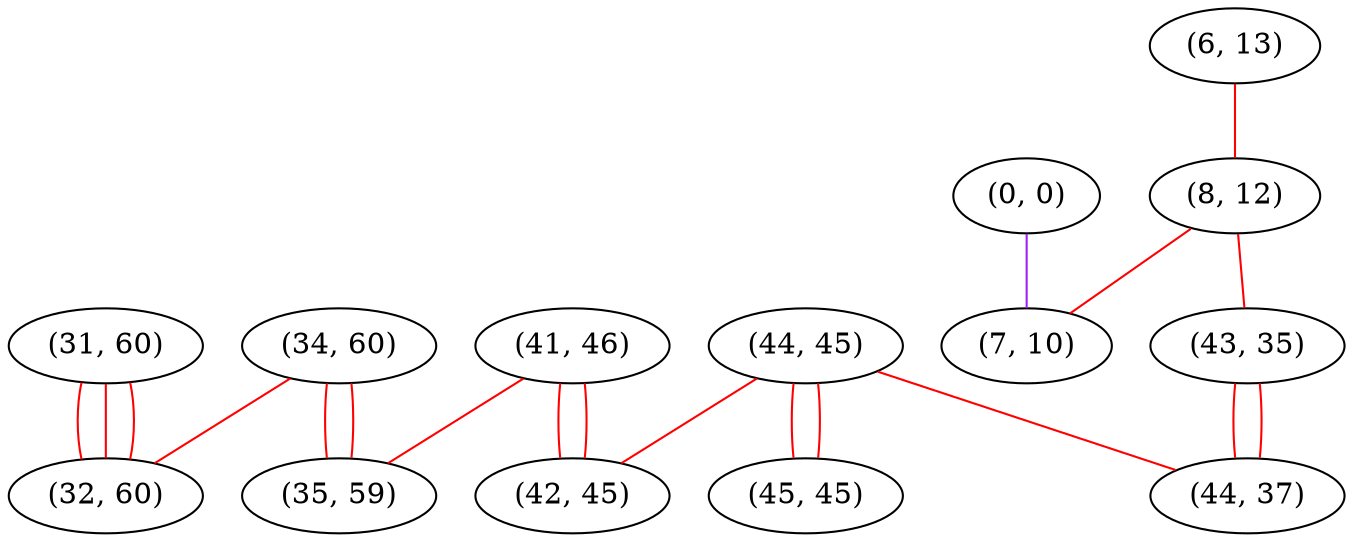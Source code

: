 graph "" {
"(31, 60)";
"(0, 0)";
"(41, 46)";
"(6, 13)";
"(8, 12)";
"(44, 45)";
"(42, 45)";
"(43, 35)";
"(44, 37)";
"(34, 60)";
"(7, 10)";
"(32, 60)";
"(35, 59)";
"(45, 45)";
"(31, 60)" -- "(32, 60)"  [color=red, key=0, weight=1];
"(31, 60)" -- "(32, 60)"  [color=red, key=1, weight=1];
"(31, 60)" -- "(32, 60)"  [color=red, key=2, weight=1];
"(0, 0)" -- "(7, 10)"  [color=purple, key=0, weight=4];
"(41, 46)" -- "(42, 45)"  [color=red, key=0, weight=1];
"(41, 46)" -- "(42, 45)"  [color=red, key=1, weight=1];
"(41, 46)" -- "(35, 59)"  [color=red, key=0, weight=1];
"(6, 13)" -- "(8, 12)"  [color=red, key=0, weight=1];
"(8, 12)" -- "(43, 35)"  [color=red, key=0, weight=1];
"(8, 12)" -- "(7, 10)"  [color=red, key=0, weight=1];
"(44, 45)" -- "(44, 37)"  [color=red, key=0, weight=1];
"(44, 45)" -- "(42, 45)"  [color=red, key=0, weight=1];
"(44, 45)" -- "(45, 45)"  [color=red, key=0, weight=1];
"(44, 45)" -- "(45, 45)"  [color=red, key=1, weight=1];
"(43, 35)" -- "(44, 37)"  [color=red, key=0, weight=1];
"(43, 35)" -- "(44, 37)"  [color=red, key=1, weight=1];
"(34, 60)" -- "(35, 59)"  [color=red, key=0, weight=1];
"(34, 60)" -- "(35, 59)"  [color=red, key=1, weight=1];
"(34, 60)" -- "(32, 60)"  [color=red, key=0, weight=1];
}
